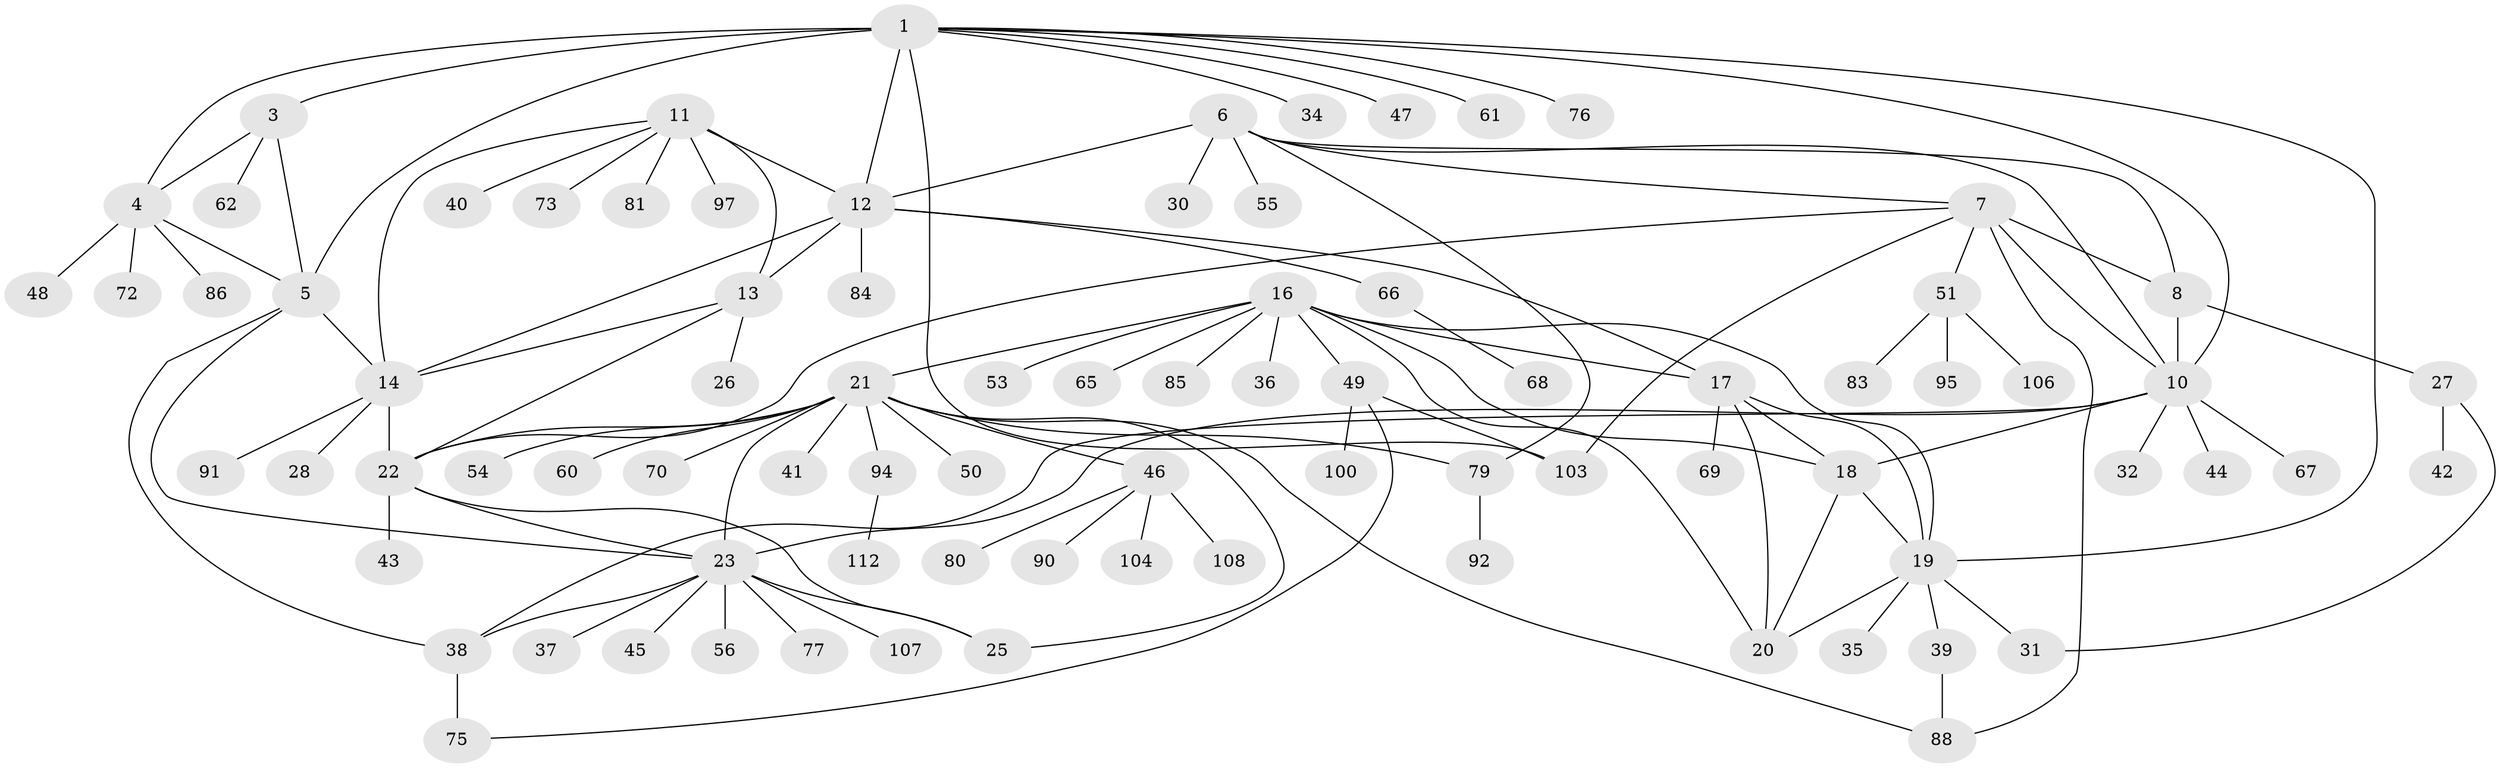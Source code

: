 // original degree distribution, {8: 0.0625, 5: 0.026785714285714284, 7: 0.026785714285714284, 6: 0.044642857142857144, 4: 0.0625, 11: 0.008928571428571428, 9: 0.026785714285714284, 10: 0.008928571428571428, 14: 0.008928571428571428, 1: 0.5267857142857143, 2: 0.15178571428571427, 3: 0.044642857142857144}
// Generated by graph-tools (version 1.1) at 2025/42/03/06/25 10:42:08]
// undirected, 84 vertices, 119 edges
graph export_dot {
graph [start="1"]
  node [color=gray90,style=filled];
  1 [super="+2"];
  3;
  4 [super="+58"];
  5 [super="+29"];
  6 [super="+52"];
  7 [super="+9"];
  8 [super="+102"];
  10 [super="+74"];
  11 [super="+109"];
  12 [super="+15"];
  13;
  14;
  16 [super="+33"];
  17 [super="+64"];
  18 [super="+59"];
  19 [super="+71"];
  20;
  21 [super="+82"];
  22 [super="+57"];
  23 [super="+24"];
  25 [super="+87"];
  26;
  27 [super="+98"];
  28 [super="+111"];
  30;
  31;
  32;
  34;
  35;
  36;
  37;
  38 [super="+96"];
  39 [super="+63"];
  40;
  41;
  42;
  43;
  44;
  45;
  46 [super="+89"];
  47;
  48;
  49 [super="+110"];
  50;
  51;
  53;
  54;
  55;
  56;
  60;
  61;
  62;
  65;
  66;
  67;
  68;
  69;
  70;
  72;
  73;
  75 [super="+78"];
  76;
  77;
  79 [super="+101"];
  80;
  81;
  83 [super="+99"];
  84;
  85;
  86;
  88 [super="+93"];
  90;
  91;
  92;
  94;
  95;
  97 [super="+105"];
  100;
  103;
  104;
  106;
  107;
  108;
  112;
  1 -- 3 [weight=2];
  1 -- 4 [weight=2];
  1 -- 5 [weight=2];
  1 -- 10;
  1 -- 19;
  1 -- 61;
  1 -- 103;
  1 -- 34;
  1 -- 76;
  1 -- 12;
  1 -- 47;
  3 -- 4;
  3 -- 5;
  3 -- 62;
  4 -- 5;
  4 -- 48;
  4 -- 72;
  4 -- 86;
  5 -- 14;
  5 -- 38;
  5 -- 23;
  6 -- 7 [weight=2];
  6 -- 8;
  6 -- 10;
  6 -- 12;
  6 -- 30;
  6 -- 55;
  6 -- 79;
  7 -- 8 [weight=2];
  7 -- 10 [weight=2];
  7 -- 22;
  7 -- 51;
  7 -- 88;
  7 -- 103;
  8 -- 10;
  8 -- 27;
  10 -- 18;
  10 -- 32;
  10 -- 38;
  10 -- 44;
  10 -- 67;
  10 -- 23;
  11 -- 12 [weight=2];
  11 -- 13;
  11 -- 14;
  11 -- 40;
  11 -- 73;
  11 -- 81;
  11 -- 97;
  12 -- 13 [weight=2];
  12 -- 14 [weight=2];
  12 -- 17;
  12 -- 66;
  12 -- 84;
  13 -- 14;
  13 -- 22;
  13 -- 26;
  14 -- 28;
  14 -- 91;
  14 -- 22;
  16 -- 17;
  16 -- 18;
  16 -- 19;
  16 -- 20;
  16 -- 21;
  16 -- 36;
  16 -- 49;
  16 -- 65;
  16 -- 85;
  16 -- 53;
  17 -- 18;
  17 -- 19;
  17 -- 20;
  17 -- 69;
  18 -- 19;
  18 -- 20;
  19 -- 20;
  19 -- 31;
  19 -- 35;
  19 -- 39;
  21 -- 22;
  21 -- 23 [weight=2];
  21 -- 25;
  21 -- 41;
  21 -- 46;
  21 -- 50;
  21 -- 54;
  21 -- 60;
  21 -- 70;
  21 -- 88;
  21 -- 94;
  21 -- 79;
  22 -- 23 [weight=2];
  22 -- 25;
  22 -- 43;
  23 -- 25 [weight=2];
  23 -- 37;
  23 -- 38;
  23 -- 45;
  23 -- 77;
  23 -- 107;
  23 -- 56;
  27 -- 31;
  27 -- 42;
  38 -- 75 [weight=2];
  39 -- 88;
  46 -- 80;
  46 -- 104;
  46 -- 90;
  46 -- 108;
  49 -- 75;
  49 -- 100;
  49 -- 103;
  51 -- 83;
  51 -- 95;
  51 -- 106;
  66 -- 68;
  79 -- 92;
  94 -- 112;
}
